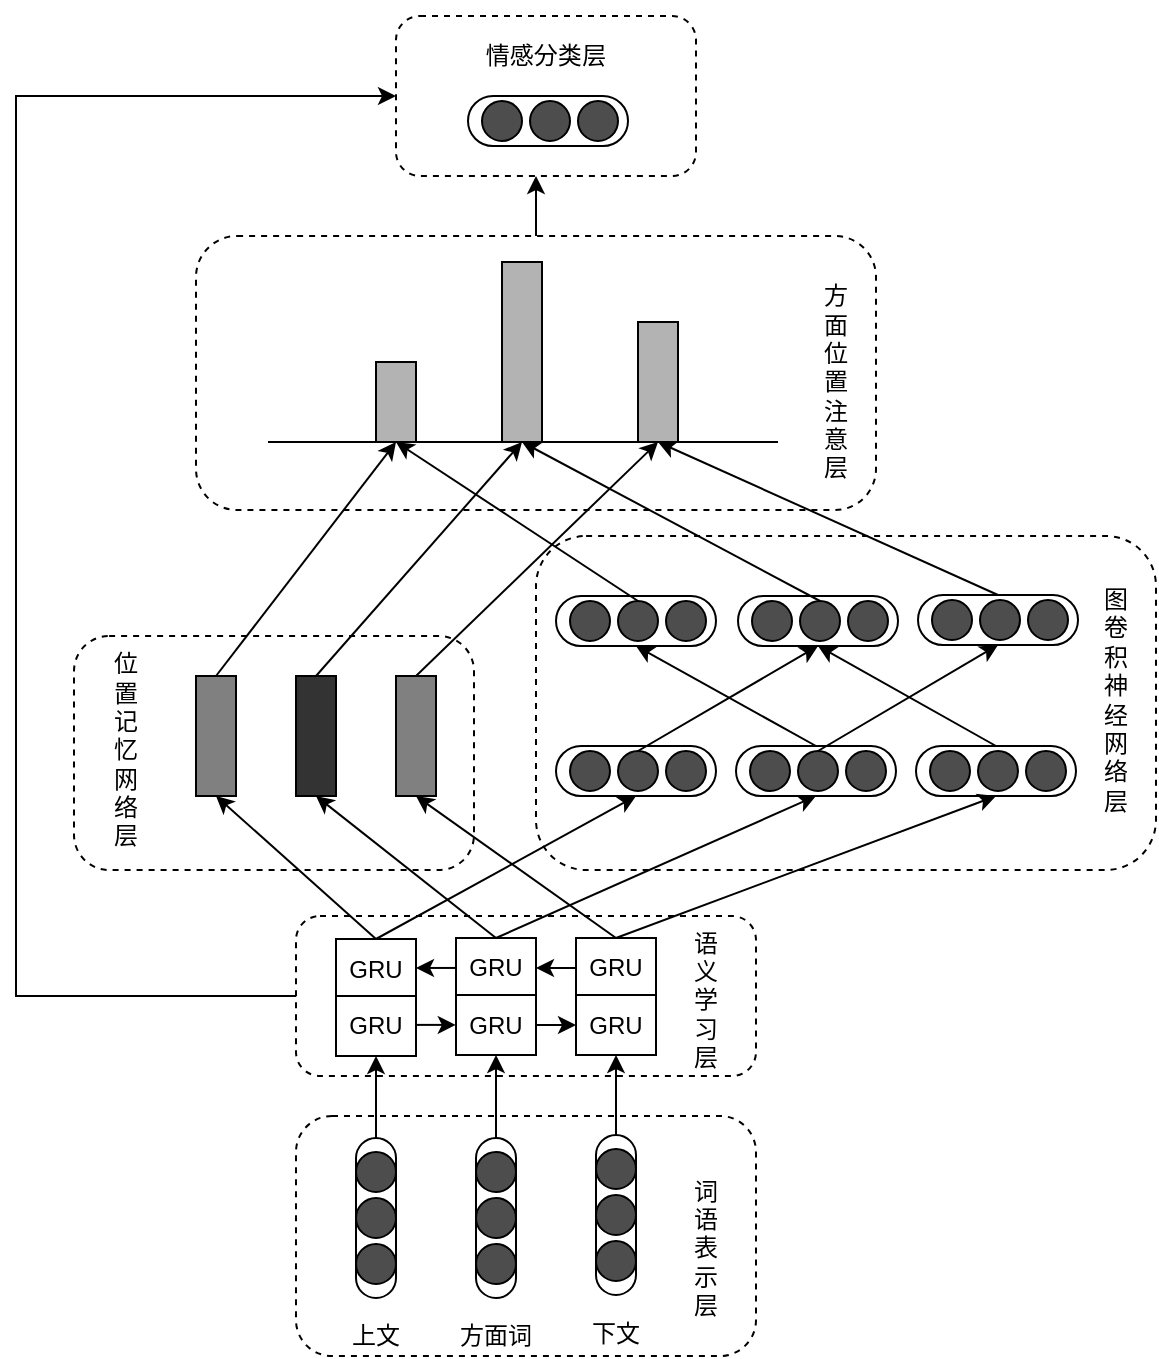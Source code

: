 <mxfile version="12.0.2" type="github" pages="1"><diagram id="tmXUNguIjeUi3-2M3EYm" name="Page-1"><mxGraphModel dx="717" dy="320" grid="1" gridSize="10" guides="1" tooltips="1" connect="1" arrows="1" fold="1" page="1" pageScale="1" pageWidth="827" pageHeight="1169" math="0" shadow="0"><root><mxCell id="0"/><mxCell id="1" parent="0"/><mxCell id="o_JJ_BRSxDDRQvjzPQoS-247" value="" style="rounded=1;whiteSpace=wrap;html=1;fillColor=#FFFFFF;dashed=1;" vertex="1" parent="1"><mxGeometry x="350" y="440" width="150" height="80" as="geometry"/></mxCell><mxCell id="o_JJ_BRSxDDRQvjzPQoS-55" value="" style="rounded=1;whiteSpace=wrap;html=1;fillColor=#FFFFFF;dashed=1;" vertex="1" parent="1"><mxGeometry x="300" y="990" width="230" height="120" as="geometry"/></mxCell><mxCell id="o_JJ_BRSxDDRQvjzPQoS-21" value="" style="group" vertex="1" connectable="0" parent="1"><mxGeometry x="320" y="1001" width="40" height="109" as="geometry"/></mxCell><mxCell id="o_JJ_BRSxDDRQvjzPQoS-10" value="" style="group" vertex="1" connectable="0" parent="o_JJ_BRSxDDRQvjzPQoS-21"><mxGeometry x="10" width="20" height="80" as="geometry"/></mxCell><mxCell id="o_JJ_BRSxDDRQvjzPQoS-2" value="" style="rounded=1;whiteSpace=wrap;html=1;arcSize=50;" vertex="1" parent="o_JJ_BRSxDDRQvjzPQoS-10"><mxGeometry width="20" height="80" as="geometry"/></mxCell><mxCell id="o_JJ_BRSxDDRQvjzPQoS-5" value="" style="ellipse;whiteSpace=wrap;html=1;aspect=fixed;fillColor=#4D4D4D;" vertex="1" parent="o_JJ_BRSxDDRQvjzPQoS-10"><mxGeometry y="30" width="20" height="20" as="geometry"/></mxCell><mxCell id="o_JJ_BRSxDDRQvjzPQoS-11" value="" style="group" vertex="1" connectable="0" parent="o_JJ_BRSxDDRQvjzPQoS-10"><mxGeometry y="7" width="20" height="66" as="geometry"/></mxCell><mxCell id="o_JJ_BRSxDDRQvjzPQoS-6" value="" style="ellipse;whiteSpace=wrap;html=1;aspect=fixed;fillColor=#4D4D4D;" vertex="1" parent="o_JJ_BRSxDDRQvjzPQoS-11"><mxGeometry y="46" width="20" height="20" as="geometry"/></mxCell><mxCell id="o_JJ_BRSxDDRQvjzPQoS-1" value="" style="ellipse;whiteSpace=wrap;html=1;aspect=fixed;fillColor=#4D4D4D;" vertex="1" parent="o_JJ_BRSxDDRQvjzPQoS-11"><mxGeometry width="20" height="20" as="geometry"/></mxCell><mxCell id="o_JJ_BRSxDDRQvjzPQoS-16" value="" style="group" vertex="1" connectable="0" parent="o_JJ_BRSxDDRQvjzPQoS-21"><mxGeometry y="89" width="40" height="20" as="geometry"/></mxCell><mxCell id="o_JJ_BRSxDDRQvjzPQoS-7" value="上文" style="text;html=1;strokeColor=none;fillColor=none;align=center;verticalAlign=middle;whiteSpace=wrap;rounded=0;" vertex="1" parent="o_JJ_BRSxDDRQvjzPQoS-16"><mxGeometry width="40" height="20" as="geometry"/></mxCell><mxCell id="o_JJ_BRSxDDRQvjzPQoS-25" value="" style="group" vertex="1" connectable="0" parent="1"><mxGeometry x="380" y="1001" width="40" height="109" as="geometry"/></mxCell><mxCell id="o_JJ_BRSxDDRQvjzPQoS-26" value="" style="group" vertex="1" connectable="0" parent="o_JJ_BRSxDDRQvjzPQoS-25"><mxGeometry x="10" width="20" height="80" as="geometry"/></mxCell><mxCell id="o_JJ_BRSxDDRQvjzPQoS-27" value="" style="rounded=1;whiteSpace=wrap;html=1;arcSize=50;" vertex="1" parent="o_JJ_BRSxDDRQvjzPQoS-26"><mxGeometry width="20" height="80" as="geometry"/></mxCell><mxCell id="o_JJ_BRSxDDRQvjzPQoS-28" value="" style="ellipse;whiteSpace=wrap;html=1;aspect=fixed;fillColor=#4D4D4D;" vertex="1" parent="o_JJ_BRSxDDRQvjzPQoS-26"><mxGeometry y="30" width="20" height="20" as="geometry"/></mxCell><mxCell id="o_JJ_BRSxDDRQvjzPQoS-29" value="" style="group" vertex="1" connectable="0" parent="o_JJ_BRSxDDRQvjzPQoS-26"><mxGeometry y="7" width="20" height="66" as="geometry"/></mxCell><mxCell id="o_JJ_BRSxDDRQvjzPQoS-30" value="" style="ellipse;whiteSpace=wrap;html=1;aspect=fixed;fillColor=#4D4D4D;" vertex="1" parent="o_JJ_BRSxDDRQvjzPQoS-29"><mxGeometry y="46" width="20" height="20" as="geometry"/></mxCell><mxCell id="o_JJ_BRSxDDRQvjzPQoS-31" value="" style="ellipse;whiteSpace=wrap;html=1;aspect=fixed;fillColor=#4D4D4D;" vertex="1" parent="o_JJ_BRSxDDRQvjzPQoS-29"><mxGeometry width="20" height="20" as="geometry"/></mxCell><mxCell id="o_JJ_BRSxDDRQvjzPQoS-32" value="" style="group" vertex="1" connectable="0" parent="o_JJ_BRSxDDRQvjzPQoS-25"><mxGeometry y="89" width="40" height="20" as="geometry"/></mxCell><mxCell id="o_JJ_BRSxDDRQvjzPQoS-33" value="方面词" style="text;html=1;strokeColor=none;fillColor=none;align=center;verticalAlign=middle;whiteSpace=wrap;rounded=0;" vertex="1" parent="o_JJ_BRSxDDRQvjzPQoS-32"><mxGeometry width="40" height="20" as="geometry"/></mxCell><mxCell id="o_JJ_BRSxDDRQvjzPQoS-46" value="" style="group" vertex="1" connectable="0" parent="1"><mxGeometry x="440" y="999.5" width="40" height="109" as="geometry"/></mxCell><mxCell id="o_JJ_BRSxDDRQvjzPQoS-47" value="" style="group" vertex="1" connectable="0" parent="o_JJ_BRSxDDRQvjzPQoS-46"><mxGeometry x="10" width="20" height="80" as="geometry"/></mxCell><mxCell id="o_JJ_BRSxDDRQvjzPQoS-48" value="" style="rounded=1;whiteSpace=wrap;html=1;arcSize=50;" vertex="1" parent="o_JJ_BRSxDDRQvjzPQoS-47"><mxGeometry width="20" height="80" as="geometry"/></mxCell><mxCell id="o_JJ_BRSxDDRQvjzPQoS-49" value="" style="ellipse;whiteSpace=wrap;html=1;aspect=fixed;fillColor=#4D4D4D;" vertex="1" parent="o_JJ_BRSxDDRQvjzPQoS-47"><mxGeometry y="30" width="20" height="20" as="geometry"/></mxCell><mxCell id="o_JJ_BRSxDDRQvjzPQoS-50" value="" style="group" vertex="1" connectable="0" parent="o_JJ_BRSxDDRQvjzPQoS-47"><mxGeometry y="7" width="20" height="66" as="geometry"/></mxCell><mxCell id="o_JJ_BRSxDDRQvjzPQoS-51" value="" style="ellipse;whiteSpace=wrap;html=1;aspect=fixed;fillColor=#4D4D4D;" vertex="1" parent="o_JJ_BRSxDDRQvjzPQoS-50"><mxGeometry y="46" width="20" height="20" as="geometry"/></mxCell><mxCell id="o_JJ_BRSxDDRQvjzPQoS-52" value="" style="ellipse;whiteSpace=wrap;html=1;aspect=fixed;fillColor=#4D4D4D;" vertex="1" parent="o_JJ_BRSxDDRQvjzPQoS-50"><mxGeometry width="20" height="20" as="geometry"/></mxCell><mxCell id="o_JJ_BRSxDDRQvjzPQoS-53" value="" style="group" vertex="1" connectable="0" parent="o_JJ_BRSxDDRQvjzPQoS-46"><mxGeometry y="89" width="40" height="20" as="geometry"/></mxCell><mxCell id="o_JJ_BRSxDDRQvjzPQoS-54" value="下文" style="text;html=1;strokeColor=none;fillColor=none;align=center;verticalAlign=middle;whiteSpace=wrap;rounded=0;" vertex="1" parent="o_JJ_BRSxDDRQvjzPQoS-53"><mxGeometry width="40" height="20" as="geometry"/></mxCell><mxCell id="o_JJ_BRSxDDRQvjzPQoS-250" style="edgeStyle=elbowEdgeStyle;rounded=0;orthogonalLoop=1;jettySize=auto;html=1;exitX=0;exitY=0.5;exitDx=0;exitDy=0;entryX=0;entryY=0.5;entryDx=0;entryDy=0;" edge="1" parent="1" source="o_JJ_BRSxDDRQvjzPQoS-56" target="o_JJ_BRSxDDRQvjzPQoS-247"><mxGeometry relative="1" as="geometry"><mxPoint x="140" y="500" as="targetPoint"/><Array as="points"><mxPoint x="160" y="710"/></Array></mxGeometry></mxCell><mxCell id="o_JJ_BRSxDDRQvjzPQoS-56" value="" style="rounded=1;whiteSpace=wrap;html=1;fillColor=#FFFFFF;dashed=1;" vertex="1" parent="1"><mxGeometry x="300" y="890" width="230" height="80" as="geometry"/></mxCell><mxCell id="o_JJ_BRSxDDRQvjzPQoS-61" value="" style="group" vertex="1" connectable="0" parent="1"><mxGeometry x="320" y="901.5" width="40" height="58.5" as="geometry"/></mxCell><mxCell id="o_JJ_BRSxDDRQvjzPQoS-59" value="GRU" style="rounded=0;whiteSpace=wrap;html=1;fillColor=#FFFFFF;" vertex="1" parent="o_JJ_BRSxDDRQvjzPQoS-61"><mxGeometry width="40" height="30" as="geometry"/></mxCell><mxCell id="o_JJ_BRSxDDRQvjzPQoS-60" value="GRU" style="rounded=0;whiteSpace=wrap;html=1;fillColor=#FFFFFF;" vertex="1" parent="o_JJ_BRSxDDRQvjzPQoS-61"><mxGeometry y="28.5" width="40" height="30" as="geometry"/></mxCell><mxCell id="o_JJ_BRSxDDRQvjzPQoS-64" value="" style="group" vertex="1" connectable="0" parent="1"><mxGeometry x="380" y="901" width="40" height="58.5" as="geometry"/></mxCell><mxCell id="o_JJ_BRSxDDRQvjzPQoS-65" value="GRU" style="rounded=0;whiteSpace=wrap;html=1;fillColor=#FFFFFF;" vertex="1" parent="o_JJ_BRSxDDRQvjzPQoS-64"><mxGeometry width="40" height="30" as="geometry"/></mxCell><mxCell id="o_JJ_BRSxDDRQvjzPQoS-66" value="GRU" style="rounded=0;whiteSpace=wrap;html=1;fillColor=#FFFFFF;" vertex="1" parent="o_JJ_BRSxDDRQvjzPQoS-64"><mxGeometry y="28.5" width="40" height="30" as="geometry"/></mxCell><mxCell id="o_JJ_BRSxDDRQvjzPQoS-67" value="" style="group" vertex="1" connectable="0" parent="1"><mxGeometry x="440" y="901" width="40" height="58.5" as="geometry"/></mxCell><mxCell id="o_JJ_BRSxDDRQvjzPQoS-68" value="GRU" style="rounded=0;whiteSpace=wrap;html=1;fillColor=#FFFFFF;" vertex="1" parent="o_JJ_BRSxDDRQvjzPQoS-67"><mxGeometry width="40" height="30" as="geometry"/></mxCell><mxCell id="o_JJ_BRSxDDRQvjzPQoS-69" value="GRU" style="rounded=0;whiteSpace=wrap;html=1;fillColor=#FFFFFF;" vertex="1" parent="o_JJ_BRSxDDRQvjzPQoS-67"><mxGeometry y="28.5" width="40" height="30" as="geometry"/></mxCell><mxCell id="o_JJ_BRSxDDRQvjzPQoS-73" style="edgeStyle=orthogonalEdgeStyle;rounded=0;orthogonalLoop=1;jettySize=auto;html=1;exitX=1;exitY=0.5;exitDx=0;exitDy=0;entryX=0;entryY=0.5;entryDx=0;entryDy=0;" edge="1" parent="1" source="o_JJ_BRSxDDRQvjzPQoS-66" target="o_JJ_BRSxDDRQvjzPQoS-69"><mxGeometry relative="1" as="geometry"/></mxCell><mxCell id="o_JJ_BRSxDDRQvjzPQoS-74" style="edgeStyle=orthogonalEdgeStyle;rounded=0;orthogonalLoop=1;jettySize=auto;html=1;exitX=0;exitY=0.5;exitDx=0;exitDy=0;entryX=1;entryY=0.5;entryDx=0;entryDy=0;" edge="1" parent="1" source="o_JJ_BRSxDDRQvjzPQoS-68" target="o_JJ_BRSxDDRQvjzPQoS-65"><mxGeometry relative="1" as="geometry"/></mxCell><mxCell id="o_JJ_BRSxDDRQvjzPQoS-82" style="edgeStyle=orthogonalEdgeStyle;rounded=0;orthogonalLoop=1;jettySize=auto;html=1;exitX=0;exitY=0.5;exitDx=0;exitDy=0;entryX=1;entryY=0.5;entryDx=0;entryDy=0;" edge="1" parent="1"><mxGeometry relative="1" as="geometry"><mxPoint x="380" y="915.977" as="sourcePoint"/><mxPoint x="360" y="915.977" as="targetPoint"/></mxGeometry></mxCell><mxCell id="o_JJ_BRSxDDRQvjzPQoS-85" style="edgeStyle=orthogonalEdgeStyle;rounded=0;orthogonalLoop=1;jettySize=auto;html=1;exitX=1;exitY=0.5;exitDx=0;exitDy=0;entryX=0;entryY=0.5;entryDx=0;entryDy=0;" edge="1" parent="1"><mxGeometry relative="1" as="geometry"><mxPoint x="359.889" y="944.444" as="sourcePoint"/><mxPoint x="379.889" y="944.444" as="targetPoint"/></mxGeometry></mxCell><mxCell id="o_JJ_BRSxDDRQvjzPQoS-87" style="edgeStyle=orthogonalEdgeStyle;rounded=0;orthogonalLoop=1;jettySize=auto;html=1;exitX=0.5;exitY=0;exitDx=0;exitDy=0;entryX=0.5;entryY=1;entryDx=0;entryDy=0;" edge="1" parent="1" source="o_JJ_BRSxDDRQvjzPQoS-2" target="o_JJ_BRSxDDRQvjzPQoS-60"><mxGeometry relative="1" as="geometry"/></mxCell><mxCell id="o_JJ_BRSxDDRQvjzPQoS-88" style="edgeStyle=orthogonalEdgeStyle;rounded=0;orthogonalLoop=1;jettySize=auto;html=1;exitX=0.5;exitY=0;exitDx=0;exitDy=0;entryX=0.5;entryY=1;entryDx=0;entryDy=0;" edge="1" parent="1" source="o_JJ_BRSxDDRQvjzPQoS-27" target="o_JJ_BRSxDDRQvjzPQoS-66"><mxGeometry relative="1" as="geometry"/></mxCell><mxCell id="o_JJ_BRSxDDRQvjzPQoS-89" style="edgeStyle=orthogonalEdgeStyle;rounded=0;orthogonalLoop=1;jettySize=auto;html=1;exitX=0.5;exitY=0;exitDx=0;exitDy=0;entryX=0.5;entryY=1;entryDx=0;entryDy=0;" edge="1" parent="1" source="o_JJ_BRSxDDRQvjzPQoS-48" target="o_JJ_BRSxDDRQvjzPQoS-69"><mxGeometry relative="1" as="geometry"/></mxCell><mxCell id="o_JJ_BRSxDDRQvjzPQoS-91" value="" style="rounded=1;whiteSpace=wrap;html=1;fillColor=#FFFFFF;dashed=1;" vertex="1" parent="1"><mxGeometry x="189" y="750" width="200" height="117" as="geometry"/></mxCell><mxCell id="o_JJ_BRSxDDRQvjzPQoS-92" value="" style="rounded=0;whiteSpace=wrap;html=1;fillColor=#333333;" vertex="1" parent="1"><mxGeometry x="300" y="770" width="20" height="60" as="geometry"/></mxCell><mxCell id="o_JJ_BRSxDDRQvjzPQoS-93" value="" style="rounded=0;whiteSpace=wrap;html=1;fillColor=#808080;" vertex="1" parent="1"><mxGeometry x="250" y="770" width="20" height="60" as="geometry"/></mxCell><mxCell id="o_JJ_BRSxDDRQvjzPQoS-94" value="" style="rounded=0;whiteSpace=wrap;html=1;fillColor=#808080;" vertex="1" parent="1"><mxGeometry x="350" y="770" width="20" height="60" as="geometry"/></mxCell><mxCell id="o_JJ_BRSxDDRQvjzPQoS-95" style="rounded=0;orthogonalLoop=1;jettySize=auto;html=1;exitX=0.5;exitY=0;exitDx=0;exitDy=0;entryX=0.5;entryY=1;entryDx=0;entryDy=0;" edge="1" parent="1" source="o_JJ_BRSxDDRQvjzPQoS-59" target="o_JJ_BRSxDDRQvjzPQoS-93"><mxGeometry relative="1" as="geometry"/></mxCell><mxCell id="o_JJ_BRSxDDRQvjzPQoS-96" style="edgeStyle=none;rounded=0;orthogonalLoop=1;jettySize=auto;html=1;exitX=0.5;exitY=0;exitDx=0;exitDy=0;entryX=0.5;entryY=1;entryDx=0;entryDy=0;" edge="1" parent="1" source="o_JJ_BRSxDDRQvjzPQoS-65" target="o_JJ_BRSxDDRQvjzPQoS-92"><mxGeometry relative="1" as="geometry"/></mxCell><mxCell id="o_JJ_BRSxDDRQvjzPQoS-97" style="edgeStyle=none;rounded=0;orthogonalLoop=1;jettySize=auto;html=1;exitX=0.5;exitY=0;exitDx=0;exitDy=0;entryX=0.5;entryY=1;entryDx=0;entryDy=0;" edge="1" parent="1" source="o_JJ_BRSxDDRQvjzPQoS-68" target="o_JJ_BRSxDDRQvjzPQoS-94"><mxGeometry relative="1" as="geometry"/></mxCell><mxCell id="o_JJ_BRSxDDRQvjzPQoS-98" value="" style="rounded=1;whiteSpace=wrap;html=1;fillColor=#FFFFFF;dashed=1;" vertex="1" parent="1"><mxGeometry x="420" y="700" width="310" height="167" as="geometry"/></mxCell><mxCell id="o_JJ_BRSxDDRQvjzPQoS-154" value="" style="group" vertex="1" connectable="0" parent="1"><mxGeometry x="430" y="805" width="80" height="25" as="geometry"/></mxCell><mxCell id="o_JJ_BRSxDDRQvjzPQoS-155" value="" style="rounded=1;whiteSpace=wrap;html=1;arcSize=50;" vertex="1" parent="o_JJ_BRSxDDRQvjzPQoS-154"><mxGeometry width="80" height="25" as="geometry"/></mxCell><mxCell id="o_JJ_BRSxDDRQvjzPQoS-156" value="" style="ellipse;whiteSpace=wrap;html=1;aspect=fixed;fillColor=#4D4D4D;" vertex="1" parent="o_JJ_BRSxDDRQvjzPQoS-154"><mxGeometry x="7" y="2.5" width="20" height="20" as="geometry"/></mxCell><mxCell id="o_JJ_BRSxDDRQvjzPQoS-157" value="" style="ellipse;whiteSpace=wrap;html=1;aspect=fixed;fillColor=#4D4D4D;" vertex="1" parent="o_JJ_BRSxDDRQvjzPQoS-154"><mxGeometry x="31" y="2.5" width="20" height="20" as="geometry"/></mxCell><mxCell id="o_JJ_BRSxDDRQvjzPQoS-158" value="" style="ellipse;whiteSpace=wrap;html=1;aspect=fixed;fillColor=#4D4D4D;" vertex="1" parent="o_JJ_BRSxDDRQvjzPQoS-154"><mxGeometry x="55" y="2.5" width="20" height="20" as="geometry"/></mxCell><mxCell id="o_JJ_BRSxDDRQvjzPQoS-164" value="" style="group" vertex="1" connectable="0" parent="1"><mxGeometry x="520" y="805" width="80" height="25" as="geometry"/></mxCell><mxCell id="o_JJ_BRSxDDRQvjzPQoS-165" value="" style="rounded=1;whiteSpace=wrap;html=1;arcSize=50;" vertex="1" parent="o_JJ_BRSxDDRQvjzPQoS-164"><mxGeometry width="80" height="25" as="geometry"/></mxCell><mxCell id="o_JJ_BRSxDDRQvjzPQoS-166" value="" style="ellipse;whiteSpace=wrap;html=1;aspect=fixed;fillColor=#4D4D4D;" vertex="1" parent="o_JJ_BRSxDDRQvjzPQoS-164"><mxGeometry x="7" y="2.5" width="20" height="20" as="geometry"/></mxCell><mxCell id="o_JJ_BRSxDDRQvjzPQoS-167" value="" style="ellipse;whiteSpace=wrap;html=1;aspect=fixed;fillColor=#4D4D4D;" vertex="1" parent="o_JJ_BRSxDDRQvjzPQoS-164"><mxGeometry x="31" y="2.5" width="20" height="20" as="geometry"/></mxCell><mxCell id="o_JJ_BRSxDDRQvjzPQoS-168" value="" style="ellipse;whiteSpace=wrap;html=1;aspect=fixed;fillColor=#4D4D4D;" vertex="1" parent="o_JJ_BRSxDDRQvjzPQoS-164"><mxGeometry x="55" y="2.5" width="20" height="20" as="geometry"/></mxCell><mxCell id="o_JJ_BRSxDDRQvjzPQoS-169" value="" style="group" vertex="1" connectable="0" parent="1"><mxGeometry x="610" y="805" width="80" height="25" as="geometry"/></mxCell><mxCell id="o_JJ_BRSxDDRQvjzPQoS-170" value="" style="rounded=1;whiteSpace=wrap;html=1;arcSize=50;" vertex="1" parent="o_JJ_BRSxDDRQvjzPQoS-169"><mxGeometry width="80" height="25" as="geometry"/></mxCell><mxCell id="o_JJ_BRSxDDRQvjzPQoS-171" value="" style="ellipse;whiteSpace=wrap;html=1;aspect=fixed;fillColor=#4D4D4D;" vertex="1" parent="o_JJ_BRSxDDRQvjzPQoS-169"><mxGeometry x="7" y="2.5" width="20" height="20" as="geometry"/></mxCell><mxCell id="o_JJ_BRSxDDRQvjzPQoS-172" value="" style="ellipse;whiteSpace=wrap;html=1;aspect=fixed;fillColor=#4D4D4D;" vertex="1" parent="o_JJ_BRSxDDRQvjzPQoS-169"><mxGeometry x="31" y="2.5" width="20" height="20" as="geometry"/></mxCell><mxCell id="o_JJ_BRSxDDRQvjzPQoS-173" value="" style="ellipse;whiteSpace=wrap;html=1;aspect=fixed;fillColor=#4D4D4D;" vertex="1" parent="o_JJ_BRSxDDRQvjzPQoS-169"><mxGeometry x="55" y="2.5" width="20" height="20" as="geometry"/></mxCell><mxCell id="o_JJ_BRSxDDRQvjzPQoS-177" value="" style="group" vertex="1" connectable="0" parent="1"><mxGeometry x="386" y="480" width="80" height="25" as="geometry"/></mxCell><mxCell id="o_JJ_BRSxDDRQvjzPQoS-153" value="" style="group" vertex="1" connectable="0" parent="o_JJ_BRSxDDRQvjzPQoS-177"><mxGeometry width="80" height="25" as="geometry"/></mxCell><mxCell id="o_JJ_BRSxDDRQvjzPQoS-143" value="" style="rounded=1;whiteSpace=wrap;html=1;arcSize=50;" vertex="1" parent="o_JJ_BRSxDDRQvjzPQoS-153"><mxGeometry width="80" height="25" as="geometry"/></mxCell><mxCell id="o_JJ_BRSxDDRQvjzPQoS-147" value="" style="ellipse;whiteSpace=wrap;html=1;aspect=fixed;fillColor=#4D4D4D;" vertex="1" parent="o_JJ_BRSxDDRQvjzPQoS-153"><mxGeometry x="7" y="2.5" width="20" height="20" as="geometry"/></mxCell><mxCell id="o_JJ_BRSxDDRQvjzPQoS-151" value="" style="ellipse;whiteSpace=wrap;html=1;aspect=fixed;fillColor=#4D4D4D;" vertex="1" parent="o_JJ_BRSxDDRQvjzPQoS-153"><mxGeometry x="31" y="2.5" width="20" height="20" as="geometry"/></mxCell><mxCell id="o_JJ_BRSxDDRQvjzPQoS-152" value="" style="ellipse;whiteSpace=wrap;html=1;aspect=fixed;fillColor=#4D4D4D;" vertex="1" parent="o_JJ_BRSxDDRQvjzPQoS-153"><mxGeometry x="55" y="2.5" width="20" height="20" as="geometry"/></mxCell><mxCell id="o_JJ_BRSxDDRQvjzPQoS-178" value="" style="group" vertex="1" connectable="0" parent="1"><mxGeometry x="430" y="730" width="80" height="25" as="geometry"/></mxCell><mxCell id="o_JJ_BRSxDDRQvjzPQoS-179" value="" style="group" vertex="1" connectable="0" parent="o_JJ_BRSxDDRQvjzPQoS-178"><mxGeometry width="80" height="25" as="geometry"/></mxCell><mxCell id="o_JJ_BRSxDDRQvjzPQoS-180" value="" style="rounded=1;whiteSpace=wrap;html=1;arcSize=50;" vertex="1" parent="o_JJ_BRSxDDRQvjzPQoS-179"><mxGeometry width="80" height="25" as="geometry"/></mxCell><mxCell id="o_JJ_BRSxDDRQvjzPQoS-181" value="" style="ellipse;whiteSpace=wrap;html=1;aspect=fixed;fillColor=#4D4D4D;" vertex="1" parent="o_JJ_BRSxDDRQvjzPQoS-179"><mxGeometry x="7" y="2.5" width="20" height="20" as="geometry"/></mxCell><mxCell id="o_JJ_BRSxDDRQvjzPQoS-182" value="" style="ellipse;whiteSpace=wrap;html=1;aspect=fixed;fillColor=#4D4D4D;" vertex="1" parent="o_JJ_BRSxDDRQvjzPQoS-179"><mxGeometry x="31" y="2.5" width="20" height="20" as="geometry"/></mxCell><mxCell id="o_JJ_BRSxDDRQvjzPQoS-183" value="" style="ellipse;whiteSpace=wrap;html=1;aspect=fixed;fillColor=#4D4D4D;" vertex="1" parent="o_JJ_BRSxDDRQvjzPQoS-179"><mxGeometry x="55" y="2.5" width="20" height="20" as="geometry"/></mxCell><mxCell id="o_JJ_BRSxDDRQvjzPQoS-191" value="" style="group" vertex="1" connectable="0" parent="1"><mxGeometry x="521" y="730" width="80" height="25" as="geometry"/></mxCell><mxCell id="o_JJ_BRSxDDRQvjzPQoS-192" value="" style="group" vertex="1" connectable="0" parent="o_JJ_BRSxDDRQvjzPQoS-191"><mxGeometry width="80" height="25" as="geometry"/></mxCell><mxCell id="o_JJ_BRSxDDRQvjzPQoS-193" value="" style="rounded=1;whiteSpace=wrap;html=1;arcSize=50;" vertex="1" parent="o_JJ_BRSxDDRQvjzPQoS-192"><mxGeometry width="80" height="25" as="geometry"/></mxCell><mxCell id="o_JJ_BRSxDDRQvjzPQoS-194" value="" style="ellipse;whiteSpace=wrap;html=1;aspect=fixed;fillColor=#4D4D4D;" vertex="1" parent="o_JJ_BRSxDDRQvjzPQoS-192"><mxGeometry x="7" y="2.5" width="20" height="20" as="geometry"/></mxCell><mxCell id="o_JJ_BRSxDDRQvjzPQoS-195" value="" style="ellipse;whiteSpace=wrap;html=1;aspect=fixed;fillColor=#4D4D4D;" vertex="1" parent="o_JJ_BRSxDDRQvjzPQoS-192"><mxGeometry x="31" y="2.5" width="20" height="20" as="geometry"/></mxCell><mxCell id="o_JJ_BRSxDDRQvjzPQoS-196" value="" style="ellipse;whiteSpace=wrap;html=1;aspect=fixed;fillColor=#4D4D4D;" vertex="1" parent="o_JJ_BRSxDDRQvjzPQoS-192"><mxGeometry x="55" y="2.5" width="20" height="20" as="geometry"/></mxCell><mxCell id="o_JJ_BRSxDDRQvjzPQoS-197" value="" style="group" vertex="1" connectable="0" parent="1"><mxGeometry x="611" y="729.5" width="80" height="25" as="geometry"/></mxCell><mxCell id="o_JJ_BRSxDDRQvjzPQoS-198" value="" style="group" vertex="1" connectable="0" parent="o_JJ_BRSxDDRQvjzPQoS-197"><mxGeometry width="80" height="25" as="geometry"/></mxCell><mxCell id="o_JJ_BRSxDDRQvjzPQoS-199" value="" style="rounded=1;whiteSpace=wrap;html=1;arcSize=50;" vertex="1" parent="o_JJ_BRSxDDRQvjzPQoS-198"><mxGeometry width="80" height="25" as="geometry"/></mxCell><mxCell id="o_JJ_BRSxDDRQvjzPQoS-200" value="" style="ellipse;whiteSpace=wrap;html=1;aspect=fixed;fillColor=#4D4D4D;" vertex="1" parent="o_JJ_BRSxDDRQvjzPQoS-198"><mxGeometry x="7" y="2.5" width="20" height="20" as="geometry"/></mxCell><mxCell id="o_JJ_BRSxDDRQvjzPQoS-201" value="" style="ellipse;whiteSpace=wrap;html=1;aspect=fixed;fillColor=#4D4D4D;" vertex="1" parent="o_JJ_BRSxDDRQvjzPQoS-198"><mxGeometry x="31" y="2.5" width="20" height="20" as="geometry"/></mxCell><mxCell id="o_JJ_BRSxDDRQvjzPQoS-202" value="" style="ellipse;whiteSpace=wrap;html=1;aspect=fixed;fillColor=#4D4D4D;" vertex="1" parent="o_JJ_BRSxDDRQvjzPQoS-198"><mxGeometry x="55" y="2.5" width="20" height="20" as="geometry"/></mxCell><mxCell id="o_JJ_BRSxDDRQvjzPQoS-203" style="edgeStyle=none;rounded=0;orthogonalLoop=1;jettySize=auto;html=1;exitX=0.5;exitY=0;exitDx=0;exitDy=0;entryX=0.5;entryY=1;entryDx=0;entryDy=0;" edge="1" parent="1" source="o_JJ_BRSxDDRQvjzPQoS-59" target="o_JJ_BRSxDDRQvjzPQoS-155"><mxGeometry relative="1" as="geometry"/></mxCell><mxCell id="o_JJ_BRSxDDRQvjzPQoS-204" style="edgeStyle=none;rounded=0;orthogonalLoop=1;jettySize=auto;html=1;exitX=0.5;exitY=0;exitDx=0;exitDy=0;entryX=0.5;entryY=1;entryDx=0;entryDy=0;" edge="1" parent="1" source="o_JJ_BRSxDDRQvjzPQoS-65" target="o_JJ_BRSxDDRQvjzPQoS-165"><mxGeometry relative="1" as="geometry"/></mxCell><mxCell id="o_JJ_BRSxDDRQvjzPQoS-206" style="edgeStyle=none;rounded=0;orthogonalLoop=1;jettySize=auto;html=1;exitX=0.5;exitY=0;exitDx=0;exitDy=0;entryX=0.5;entryY=1;entryDx=0;entryDy=0;" edge="1" parent="1" source="o_JJ_BRSxDDRQvjzPQoS-68" target="o_JJ_BRSxDDRQvjzPQoS-170"><mxGeometry relative="1" as="geometry"/></mxCell><mxCell id="o_JJ_BRSxDDRQvjzPQoS-211" style="edgeStyle=none;rounded=0;orthogonalLoop=1;jettySize=auto;html=1;exitX=0.5;exitY=0;exitDx=0;exitDy=0;entryX=0.5;entryY=1;entryDx=0;entryDy=0;" edge="1" parent="1" source="o_JJ_BRSxDDRQvjzPQoS-165" target="o_JJ_BRSxDDRQvjzPQoS-180"><mxGeometry relative="1" as="geometry"/></mxCell><mxCell id="o_JJ_BRSxDDRQvjzPQoS-212" style="edgeStyle=none;rounded=0;orthogonalLoop=1;jettySize=auto;html=1;exitX=0.5;exitY=0;exitDx=0;exitDy=0;entryX=0.5;entryY=1;entryDx=0;entryDy=0;" edge="1" parent="1" source="o_JJ_BRSxDDRQvjzPQoS-157" target="o_JJ_BRSxDDRQvjzPQoS-193"><mxGeometry relative="1" as="geometry"/></mxCell><mxCell id="o_JJ_BRSxDDRQvjzPQoS-214" style="edgeStyle=none;rounded=0;orthogonalLoop=1;jettySize=auto;html=1;exitX=0.5;exitY=0;exitDx=0;exitDy=0;entryX=0.5;entryY=1;entryDx=0;entryDy=0;" edge="1" parent="1" source="o_JJ_BRSxDDRQvjzPQoS-170" target="o_JJ_BRSxDDRQvjzPQoS-193"><mxGeometry relative="1" as="geometry"/></mxCell><mxCell id="o_JJ_BRSxDDRQvjzPQoS-215" style="edgeStyle=none;rounded=0;orthogonalLoop=1;jettySize=auto;html=1;exitX=0.5;exitY=0;exitDx=0;exitDy=0;entryX=0.5;entryY=1;entryDx=0;entryDy=0;" edge="1" parent="1" source="o_JJ_BRSxDDRQvjzPQoS-167" target="o_JJ_BRSxDDRQvjzPQoS-199"><mxGeometry relative="1" as="geometry"/></mxCell><mxCell id="o_JJ_BRSxDDRQvjzPQoS-216" style="edgeStyle=none;rounded=0;orthogonalLoop=1;jettySize=auto;html=1;exitX=0.5;exitY=0;exitDx=0;exitDy=0;" edge="1" parent="1" source="o_JJ_BRSxDDRQvjzPQoS-98" target="o_JJ_BRSxDDRQvjzPQoS-98"><mxGeometry relative="1" as="geometry"/></mxCell><mxCell id="o_JJ_BRSxDDRQvjzPQoS-217" value="&lt;font style=&quot;font-size: 12px&quot;&gt;情感分&lt;span style=&quot;line-height: 105% ; letter-spacing: 0.2pt&quot;&gt;类&lt;/span&gt;&lt;/font&gt;层" style="text;html=1;strokeColor=none;fillColor=none;align=center;verticalAlign=middle;whiteSpace=wrap;rounded=0;" vertex="1" parent="1"><mxGeometry x="390" y="450" width="70" height="20" as="geometry"/></mxCell><mxCell id="o_JJ_BRSxDDRQvjzPQoS-218" value="词语表示层" style="text;html=1;strokeColor=none;fillColor=none;align=center;verticalAlign=middle;whiteSpace=wrap;rounded=0;" vertex="1" parent="1"><mxGeometry x="500" y="1015.5" width="10" height="80" as="geometry"/></mxCell><mxCell id="o_JJ_BRSxDDRQvjzPQoS-219" value="语义学习层" style="text;html=1;strokeColor=none;fillColor=none;align=center;verticalAlign=middle;whiteSpace=wrap;rounded=0;" vertex="1" parent="1"><mxGeometry x="500" y="892" width="10" height="80" as="geometry"/></mxCell><mxCell id="o_JJ_BRSxDDRQvjzPQoS-220" value="位置记忆网络层" style="text;html=1;strokeColor=none;fillColor=none;align=center;verticalAlign=middle;whiteSpace=wrap;rounded=0;" vertex="1" parent="1"><mxGeometry x="210" y="767" width="10" height="80" as="geometry"/></mxCell><mxCell id="o_JJ_BRSxDDRQvjzPQoS-221" value="图卷积神经网络层" style="text;html=1;strokeColor=none;fillColor=none;align=center;verticalAlign=middle;whiteSpace=wrap;rounded=0;" vertex="1" parent="1"><mxGeometry x="705" y="742" width="10" height="80" as="geometry"/></mxCell><mxCell id="o_JJ_BRSxDDRQvjzPQoS-253" style="edgeStyle=elbowEdgeStyle;rounded=0;orthogonalLoop=1;jettySize=auto;html=1;exitX=0.5;exitY=0;exitDx=0;exitDy=0;" edge="1" parent="1" source="o_JJ_BRSxDDRQvjzPQoS-222" target="o_JJ_BRSxDDRQvjzPQoS-247"><mxGeometry relative="1" as="geometry"/></mxCell><mxCell id="o_JJ_BRSxDDRQvjzPQoS-222" value="" style="rounded=1;whiteSpace=wrap;html=1;fillColor=#FFFFFF;dashed=1;" vertex="1" parent="1"><mxGeometry x="250" y="550" width="340" height="137" as="geometry"/></mxCell><mxCell id="o_JJ_BRSxDDRQvjzPQoS-235" value="方面位置注意层" style="text;html=1;strokeColor=none;fillColor=none;align=center;verticalAlign=middle;whiteSpace=wrap;rounded=0;" vertex="1" parent="1"><mxGeometry x="565" y="583" width="10" height="80" as="geometry"/></mxCell><mxCell id="o_JJ_BRSxDDRQvjzPQoS-236" value="" style="group" vertex="1" connectable="0" parent="1"><mxGeometry x="286" y="563" width="255" height="90" as="geometry"/></mxCell><mxCell id="o_JJ_BRSxDDRQvjzPQoS-223" value="" style="endArrow=none;html=1;" edge="1" parent="o_JJ_BRSxDDRQvjzPQoS-236"><mxGeometry width="50" height="50" relative="1" as="geometry"><mxPoint y="90" as="sourcePoint"/><mxPoint x="255" y="90" as="targetPoint"/></mxGeometry></mxCell><mxCell id="o_JJ_BRSxDDRQvjzPQoS-224" value="" style="rounded=0;whiteSpace=wrap;html=1;fillColor=#B3B3B3;" vertex="1" parent="o_JJ_BRSxDDRQvjzPQoS-236"><mxGeometry x="117" width="20" height="90" as="geometry"/></mxCell><mxCell id="o_JJ_BRSxDDRQvjzPQoS-227" value="" style="rounded=0;whiteSpace=wrap;html=1;fillColor=#B3B3B3;" vertex="1" parent="o_JJ_BRSxDDRQvjzPQoS-236"><mxGeometry x="54" y="50" width="20" height="40" as="geometry"/></mxCell><mxCell id="o_JJ_BRSxDDRQvjzPQoS-228" value="" style="rounded=0;whiteSpace=wrap;html=1;fillColor=#B3B3B3;" vertex="1" parent="o_JJ_BRSxDDRQvjzPQoS-236"><mxGeometry x="185" y="30" width="20" height="60" as="geometry"/></mxCell><mxCell id="o_JJ_BRSxDDRQvjzPQoS-237" style="edgeStyle=none;rounded=0;orthogonalLoop=1;jettySize=auto;html=1;exitX=1;exitY=0.5;exitDx=0;exitDy=0;" edge="1" parent="o_JJ_BRSxDDRQvjzPQoS-236" source="o_JJ_BRSxDDRQvjzPQoS-224" target="o_JJ_BRSxDDRQvjzPQoS-224"><mxGeometry relative="1" as="geometry"/></mxCell><mxCell id="o_JJ_BRSxDDRQvjzPQoS-241" style="edgeStyle=none;rounded=0;orthogonalLoop=1;jettySize=auto;html=1;exitX=0.5;exitY=0;exitDx=0;exitDy=0;entryX=0.5;entryY=1;entryDx=0;entryDy=0;" edge="1" parent="1" source="o_JJ_BRSxDDRQvjzPQoS-93" target="o_JJ_BRSxDDRQvjzPQoS-227"><mxGeometry relative="1" as="geometry"/></mxCell><mxCell id="o_JJ_BRSxDDRQvjzPQoS-242" style="edgeStyle=none;rounded=0;orthogonalLoop=1;jettySize=auto;html=1;exitX=0.5;exitY=0;exitDx=0;exitDy=0;entryX=0.5;entryY=1;entryDx=0;entryDy=0;" edge="1" parent="1" source="o_JJ_BRSxDDRQvjzPQoS-92" target="o_JJ_BRSxDDRQvjzPQoS-224"><mxGeometry relative="1" as="geometry"/></mxCell><mxCell id="o_JJ_BRSxDDRQvjzPQoS-243" style="edgeStyle=none;rounded=0;orthogonalLoop=1;jettySize=auto;html=1;exitX=0.5;exitY=0;exitDx=0;exitDy=0;entryX=0.5;entryY=1;entryDx=0;entryDy=0;" edge="1" parent="1" source="o_JJ_BRSxDDRQvjzPQoS-94" target="o_JJ_BRSxDDRQvjzPQoS-228"><mxGeometry relative="1" as="geometry"/></mxCell><mxCell id="o_JJ_BRSxDDRQvjzPQoS-244" style="edgeStyle=none;rounded=0;orthogonalLoop=1;jettySize=auto;html=1;exitX=0.5;exitY=0;exitDx=0;exitDy=0;entryX=0.5;entryY=1;entryDx=0;entryDy=0;" edge="1" parent="1" source="o_JJ_BRSxDDRQvjzPQoS-182" target="o_JJ_BRSxDDRQvjzPQoS-227"><mxGeometry relative="1" as="geometry"/></mxCell><mxCell id="o_JJ_BRSxDDRQvjzPQoS-245" style="edgeStyle=none;rounded=0;orthogonalLoop=1;jettySize=auto;html=1;exitX=0.5;exitY=0;exitDx=0;exitDy=0;entryX=0.5;entryY=1;entryDx=0;entryDy=0;" edge="1" parent="1" source="o_JJ_BRSxDDRQvjzPQoS-195" target="o_JJ_BRSxDDRQvjzPQoS-224"><mxGeometry relative="1" as="geometry"/></mxCell><mxCell id="o_JJ_BRSxDDRQvjzPQoS-246" style="edgeStyle=none;rounded=0;orthogonalLoop=1;jettySize=auto;html=1;exitX=0.5;exitY=0;exitDx=0;exitDy=0;entryX=0.5;entryY=1;entryDx=0;entryDy=0;" edge="1" parent="1" source="o_JJ_BRSxDDRQvjzPQoS-199" target="o_JJ_BRSxDDRQvjzPQoS-228"><mxGeometry relative="1" as="geometry"/></mxCell><mxCell id="o_JJ_BRSxDDRQvjzPQoS-249" style="edgeStyle=none;rounded=0;orthogonalLoop=1;jettySize=auto;html=1;exitX=0.5;exitY=0;exitDx=0;exitDy=0;" edge="1" parent="1" source="o_JJ_BRSxDDRQvjzPQoS-247" target="o_JJ_BRSxDDRQvjzPQoS-247"><mxGeometry relative="1" as="geometry"/></mxCell></root></mxGraphModel></diagram></mxfile>